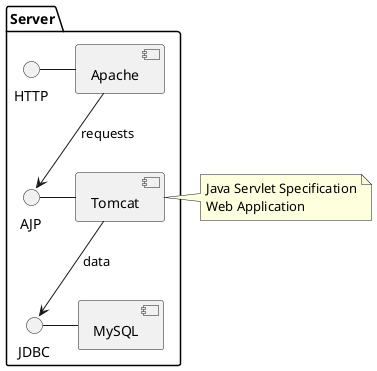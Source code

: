 @startuml

package "Server" {
    HTTP - [Apache]
    AJP - [Tomcat]
    JDBC - [MySQL]
}

Tomcat --> JDBC : data
Apache --> AJP : requests

note right of [Tomcat]
  Java Servlet Specification
  Web Application
end note

@enduml